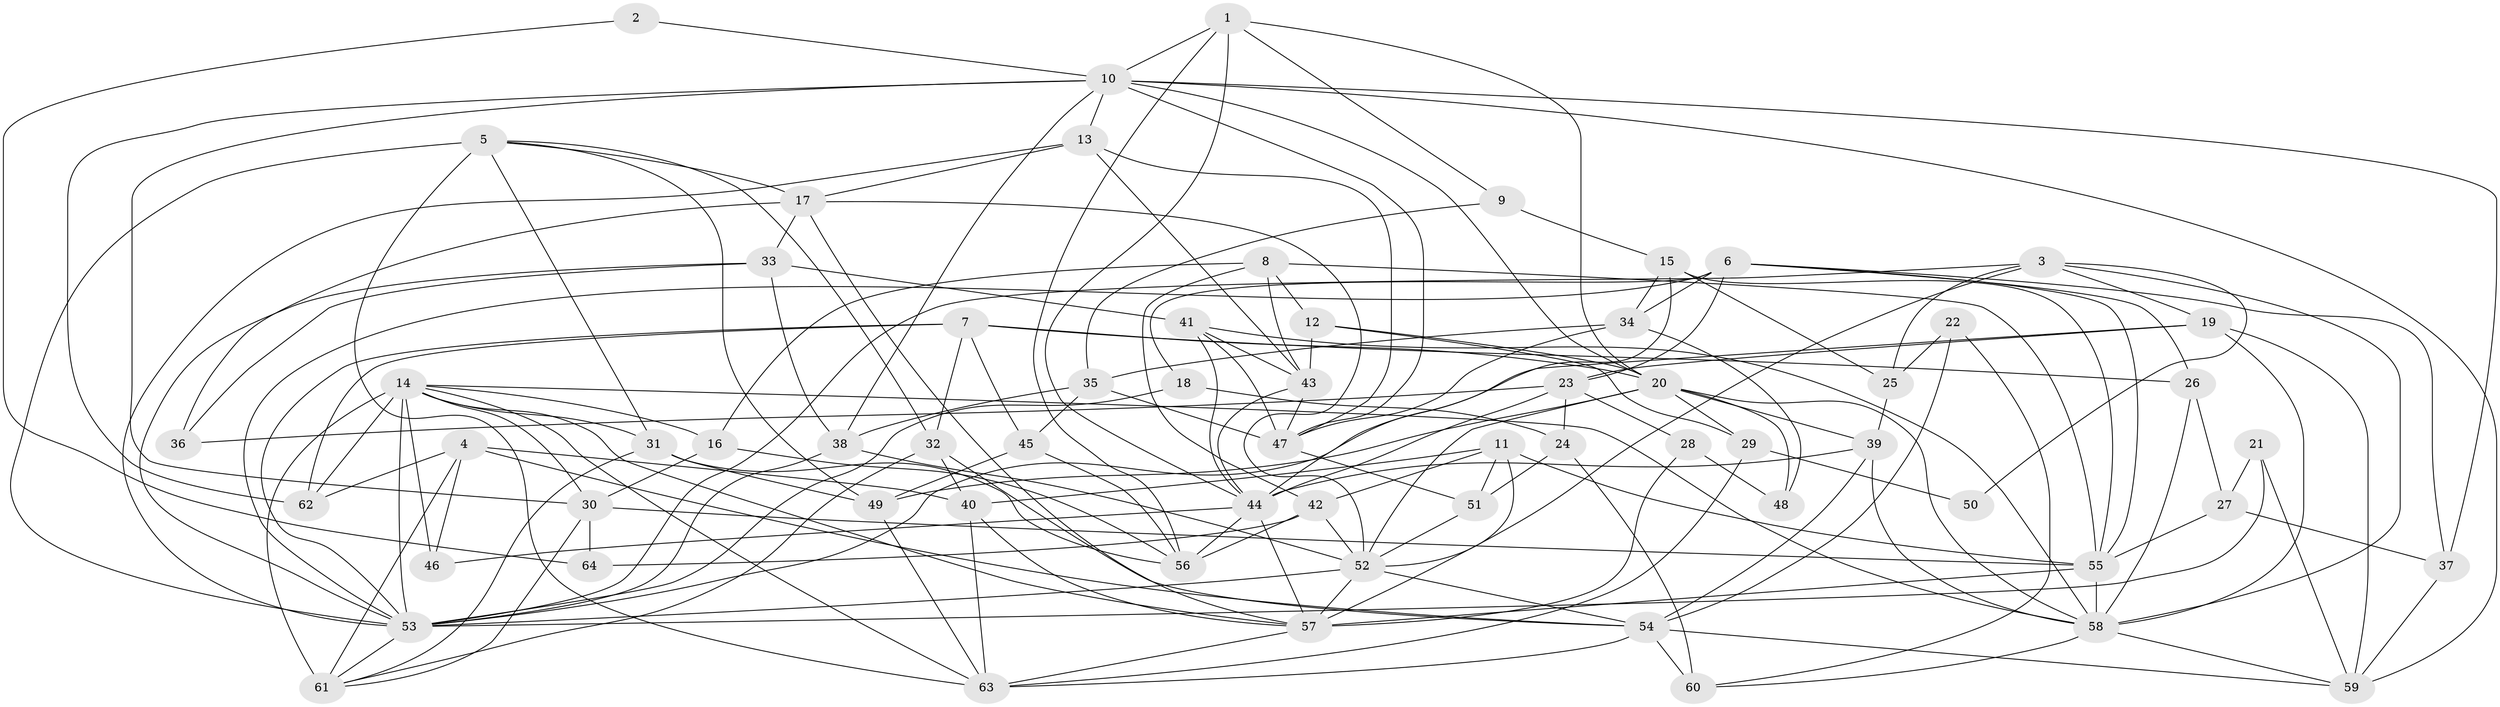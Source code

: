 // original degree distribution, {4: 0.2677165354330709, 5: 0.2047244094488189, 2: 0.15748031496062992, 3: 0.23622047244094488, 7: 0.023622047244094488, 6: 0.08661417322834646, 9: 0.007874015748031496, 8: 0.015748031496062992}
// Generated by graph-tools (version 1.1) at 2025/02/03/09/25 03:02:10]
// undirected, 64 vertices, 173 edges
graph export_dot {
graph [start="1"]
  node [color=gray90,style=filled];
  1;
  2;
  3;
  4;
  5;
  6;
  7;
  8;
  9;
  10;
  11;
  12;
  13;
  14;
  15;
  16;
  17;
  18;
  19;
  20;
  21;
  22;
  23;
  24;
  25;
  26;
  27;
  28;
  29;
  30;
  31;
  32;
  33;
  34;
  35;
  36;
  37;
  38;
  39;
  40;
  41;
  42;
  43;
  44;
  45;
  46;
  47;
  48;
  49;
  50;
  51;
  52;
  53;
  54;
  55;
  56;
  57;
  58;
  59;
  60;
  61;
  62;
  63;
  64;
  1 -- 9 [weight=1.0];
  1 -- 10 [weight=1.0];
  1 -- 20 [weight=1.0];
  1 -- 44 [weight=1.0];
  1 -- 56 [weight=1.0];
  2 -- 10 [weight=1.0];
  2 -- 64 [weight=1.0];
  3 -- 19 [weight=1.0];
  3 -- 25 [weight=1.0];
  3 -- 50 [weight=1.0];
  3 -- 53 [weight=1.0];
  3 -- 57 [weight=1.0];
  3 -- 58 [weight=1.0];
  4 -- 40 [weight=1.0];
  4 -- 46 [weight=1.0];
  4 -- 54 [weight=1.0];
  4 -- 61 [weight=1.0];
  4 -- 62 [weight=1.0];
  5 -- 17 [weight=1.0];
  5 -- 31 [weight=1.0];
  5 -- 32 [weight=1.0];
  5 -- 49 [weight=1.0];
  5 -- 53 [weight=1.0];
  5 -- 63 [weight=1.0];
  6 -- 18 [weight=1.0];
  6 -- 23 [weight=1.0];
  6 -- 26 [weight=1.0];
  6 -- 34 [weight=1.0];
  6 -- 37 [weight=1.0];
  6 -- 53 [weight=1.0];
  6 -- 55 [weight=1.0];
  7 -- 20 [weight=1.0];
  7 -- 26 [weight=1.0];
  7 -- 32 [weight=1.0];
  7 -- 45 [weight=1.0];
  7 -- 53 [weight=1.0];
  7 -- 62 [weight=1.0];
  8 -- 12 [weight=1.0];
  8 -- 16 [weight=1.0];
  8 -- 42 [weight=1.0];
  8 -- 43 [weight=1.0];
  8 -- 55 [weight=1.0];
  9 -- 15 [weight=1.0];
  9 -- 35 [weight=1.0];
  10 -- 13 [weight=1.0];
  10 -- 20 [weight=1.0];
  10 -- 30 [weight=1.0];
  10 -- 37 [weight=1.0];
  10 -- 38 [weight=1.0];
  10 -- 47 [weight=1.0];
  10 -- 59 [weight=1.0];
  10 -- 62 [weight=1.0];
  11 -- 40 [weight=1.0];
  11 -- 42 [weight=1.0];
  11 -- 51 [weight=1.0];
  11 -- 52 [weight=1.0];
  11 -- 55 [weight=1.0];
  12 -- 20 [weight=1.0];
  12 -- 29 [weight=1.0];
  12 -- 43 [weight=1.0];
  13 -- 17 [weight=1.0];
  13 -- 43 [weight=1.0];
  13 -- 47 [weight=1.0];
  13 -- 53 [weight=1.0];
  14 -- 16 [weight=2.0];
  14 -- 30 [weight=1.0];
  14 -- 31 [weight=1.0];
  14 -- 46 [weight=1.0];
  14 -- 53 [weight=1.0];
  14 -- 57 [weight=1.0];
  14 -- 58 [weight=1.0];
  14 -- 61 [weight=3.0];
  14 -- 62 [weight=2.0];
  14 -- 63 [weight=1.0];
  15 -- 25 [weight=1.0];
  15 -- 34 [weight=1.0];
  15 -- 44 [weight=1.0];
  15 -- 55 [weight=1.0];
  16 -- 30 [weight=1.0];
  16 -- 56 [weight=1.0];
  17 -- 33 [weight=1.0];
  17 -- 36 [weight=1.0];
  17 -- 52 [weight=1.0];
  17 -- 57 [weight=1.0];
  18 -- 24 [weight=1.0];
  18 -- 53 [weight=2.0];
  19 -- 23 [weight=1.0];
  19 -- 53 [weight=1.0];
  19 -- 58 [weight=1.0];
  19 -- 59 [weight=1.0];
  20 -- 29 [weight=1.0];
  20 -- 39 [weight=1.0];
  20 -- 48 [weight=1.0];
  20 -- 49 [weight=1.0];
  20 -- 52 [weight=1.0];
  20 -- 58 [weight=1.0];
  21 -- 27 [weight=1.0];
  21 -- 53 [weight=2.0];
  21 -- 59 [weight=1.0];
  22 -- 25 [weight=1.0];
  22 -- 54 [weight=2.0];
  22 -- 60 [weight=1.0];
  23 -- 24 [weight=1.0];
  23 -- 28 [weight=2.0];
  23 -- 36 [weight=1.0];
  23 -- 44 [weight=2.0];
  24 -- 51 [weight=1.0];
  24 -- 60 [weight=2.0];
  25 -- 39 [weight=1.0];
  26 -- 27 [weight=1.0];
  26 -- 58 [weight=1.0];
  27 -- 37 [weight=1.0];
  27 -- 55 [weight=1.0];
  28 -- 48 [weight=1.0];
  28 -- 57 [weight=2.0];
  29 -- 50 [weight=1.0];
  29 -- 63 [weight=1.0];
  30 -- 55 [weight=1.0];
  30 -- 61 [weight=1.0];
  30 -- 64 [weight=2.0];
  31 -- 49 [weight=1.0];
  31 -- 56 [weight=1.0];
  31 -- 61 [weight=1.0];
  32 -- 40 [weight=1.0];
  32 -- 54 [weight=1.0];
  32 -- 61 [weight=1.0];
  33 -- 36 [weight=1.0];
  33 -- 38 [weight=1.0];
  33 -- 41 [weight=1.0];
  33 -- 53 [weight=2.0];
  34 -- 35 [weight=1.0];
  34 -- 47 [weight=1.0];
  34 -- 48 [weight=1.0];
  35 -- 38 [weight=1.0];
  35 -- 45 [weight=1.0];
  35 -- 47 [weight=1.0];
  37 -- 59 [weight=1.0];
  38 -- 52 [weight=1.0];
  38 -- 53 [weight=1.0];
  39 -- 44 [weight=1.0];
  39 -- 54 [weight=1.0];
  39 -- 58 [weight=1.0];
  40 -- 57 [weight=1.0];
  40 -- 63 [weight=1.0];
  41 -- 43 [weight=1.0];
  41 -- 44 [weight=1.0];
  41 -- 47 [weight=1.0];
  41 -- 58 [weight=1.0];
  42 -- 52 [weight=1.0];
  42 -- 56 [weight=1.0];
  42 -- 64 [weight=2.0];
  43 -- 44 [weight=1.0];
  43 -- 47 [weight=1.0];
  44 -- 46 [weight=1.0];
  44 -- 56 [weight=1.0];
  44 -- 57 [weight=1.0];
  45 -- 49 [weight=1.0];
  45 -- 56 [weight=1.0];
  47 -- 51 [weight=2.0];
  49 -- 63 [weight=1.0];
  51 -- 52 [weight=1.0];
  52 -- 53 [weight=1.0];
  52 -- 54 [weight=1.0];
  52 -- 57 [weight=1.0];
  53 -- 61 [weight=1.0];
  54 -- 59 [weight=1.0];
  54 -- 60 [weight=1.0];
  54 -- 63 [weight=1.0];
  55 -- 57 [weight=1.0];
  55 -- 58 [weight=1.0];
  57 -- 63 [weight=1.0];
  58 -- 59 [weight=1.0];
  58 -- 60 [weight=1.0];
}
